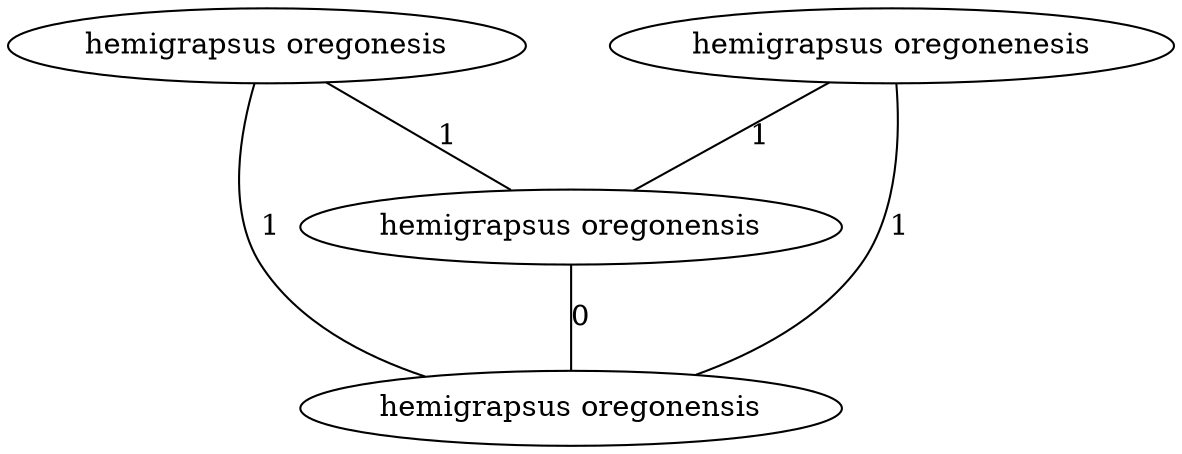 graph G {
714093 [label="hemigrapsus oregonesis"];
613447 [label="hemigrapsus oregonenesis"];
33121 [label="hemigrapsus oregonensis"];
1367200 [label="hemigrapsus oregonensis"];
714093 -- 33121 [label="1"];
714093 -- 1367200 [label="1"];
613447 -- 33121 [label="1"];
613447 -- 1367200 [label="1"];
33121 -- 1367200 [label="0"];
}
